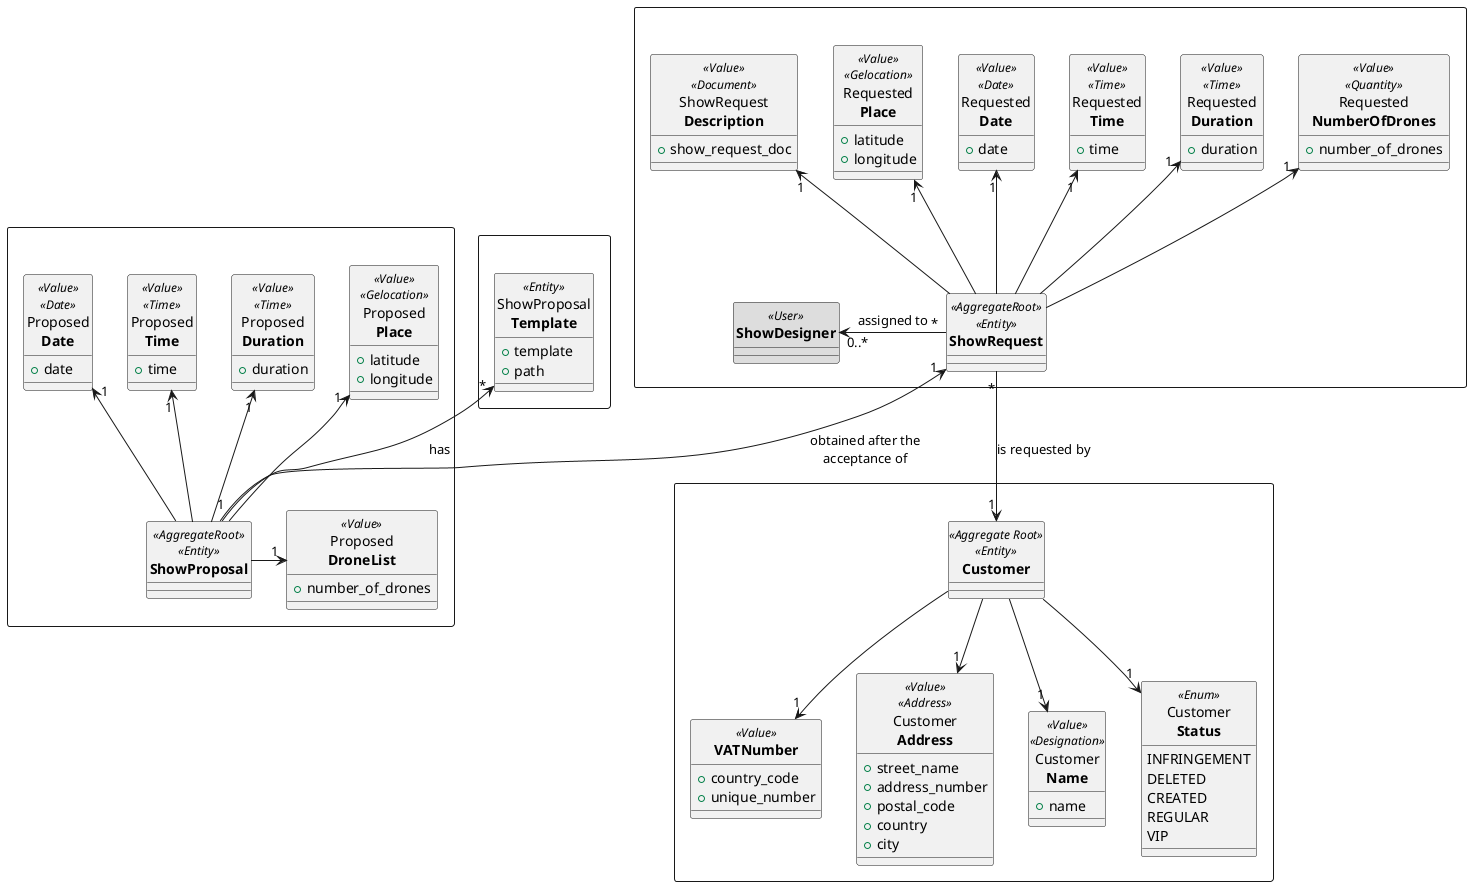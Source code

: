 @startuml test

hide circles
skinparam node {
  BorderColor white 
  BackgroundColor white
}

rectangle " " as customer_rec{
    entity "**Customer**" as customer <<Aggregate Root>> <<Entity>> {}

    entity "**VATNumber**" as customerVAT <<Value>>{
        + country_code
        + unique_number
    }

    entity "Customer\n**Address**" as customerAddress <<Value>><<Address>>{
        + street_name
        + address_number
        + postal_code
        + country
        + city
    }

    entity "Customer\n**Name**" as customerName <<Value>> <<Designation>>{
        + name
    }

    entity "Customer\n**Status**" as customerStatus <<Enum>>{
        INFRINGEMENT
        DELETED
        CREATED
        REGULAR
        VIP
    }

    customer --> "1" customerVAT
    customer --> "1" customerAddress
    customer --> "1" customerName
    customer --> "1" customerStatus
}

rectangle " " as showProposal_rec{
    
    entity "**ShowProposal**" as showProposal <<AggregateRoot>> <<Entity>>{}


    entity "Proposed\n**Date**" as showpropDate <<Value>> <<Date>>{
        + date
    }

    entity "Proposed\n**Time**" as showpropTime <<Value>> <<Time>>{
        + time
    }

    entity "Proposed\n**Duration**" as showpropDuration <<Value>> <<Time>>{
        + duration
    }

    entity "Proposed\n**Place**" as showpropPlace <<Value>> <<Gelocation>>{
        + latitude
        + longitude
    }

    entity "Proposed\n**DroneList**" as showpropDroneList <<Value>>{
        + number_of_drones
    }


    showProposal -u-> "1" showpropDate
    showProposal -u-> "1" showpropTime
    showProposal -u-> "1" showpropDuration
    showProposal -u-> "1" showpropPlace
    showProposal -r-> "1" showpropDroneList
    
}

rectangle " " as showRequest_rec{

	entity "**ShowRequest**" as showRequest <<AggregateRoot>> <<Entity>>{}

    entity "Requested\n**Place**" as showreqPlace <<Value>> <<Gelocation>>{
        + latitude
        + longitude
    }

    entity "Requested\n**Date**" as showreqDate <<Value>> <<Date>>{
        + date
    }

    entity "Requested\n**Time**" as showreqTime <<Value>> <<Time>>{
        + time
    }

    entity "Requested\n**Duration**" as showreqDuration <<Value>> <<Time>>{
        + duration
    }

    entity "Requested\n**NumberOfDrones**" as showreqNofDrones <<Value>> <<Quantity>>{
        + number_of_drones
    }

    entity "ShowRequest\n**Description**" as showreqDescription <<Value>> <<Document>>{
        + show_request_doc
    }

    entity "**ShowDesigner**" as showreqShowDesigner <<User>> #dddddd{}

    showRequest -u-> "1" showreqDescription
    showRequest -u-> "1" showreqPlace
    showRequest -u-> "1" showreqDate
    showRequest -u-> "1" showreqTime
    showRequest -u-> "1" showreqDuration
    showRequest -u-> "1" showreqNofDrones
    showRequest "*" -l-> "0..*" showreqShowDesigner : assigned to

}
 rectangle " " as Template{
    entity "ShowProposal\n**Template**" as showProposalTemplate <<Entity>>{
               + template
               + path
             }
}


showProposal -u-> "*" showProposalTemplate: has

showProposal "1" -u-> "1" showRequest : obtained after the\nacceptance of
showRequest "*" --> "1" customer : is requested by

@enduml
